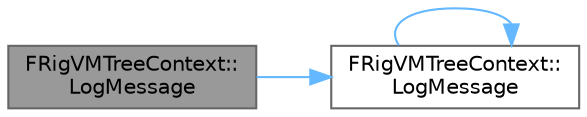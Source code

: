 digraph "FRigVMTreeContext::LogMessage"
{
 // INTERACTIVE_SVG=YES
 // LATEX_PDF_SIZE
  bgcolor="transparent";
  edge [fontname=Helvetica,fontsize=10,labelfontname=Helvetica,labelfontsize=10];
  node [fontname=Helvetica,fontsize=10,shape=box,height=0.2,width=0.4];
  rankdir="LR";
  Node1 [id="Node000001",label="FRigVMTreeContext::\lLogMessage",height=0.2,width=0.4,color="gray40", fillcolor="grey60", style="filled", fontcolor="black",tooltip=" "];
  Node1 -> Node2 [id="edge1_Node000001_Node000002",color="steelblue1",style="solid",tooltip=" "];
  Node2 [id="Node000002",label="FRigVMTreeContext::\lLogMessage",height=0.2,width=0.4,color="grey40", fillcolor="white", style="filled",URL="$d4/df7/classFRigVMTreeContext.html#abe76c7f755bf9b1093934d2906c88d90",tooltip=" "];
  Node2 -> Node2 [id="edge2_Node000002_Node000002",color="steelblue1",style="solid",tooltip=" "];
}
